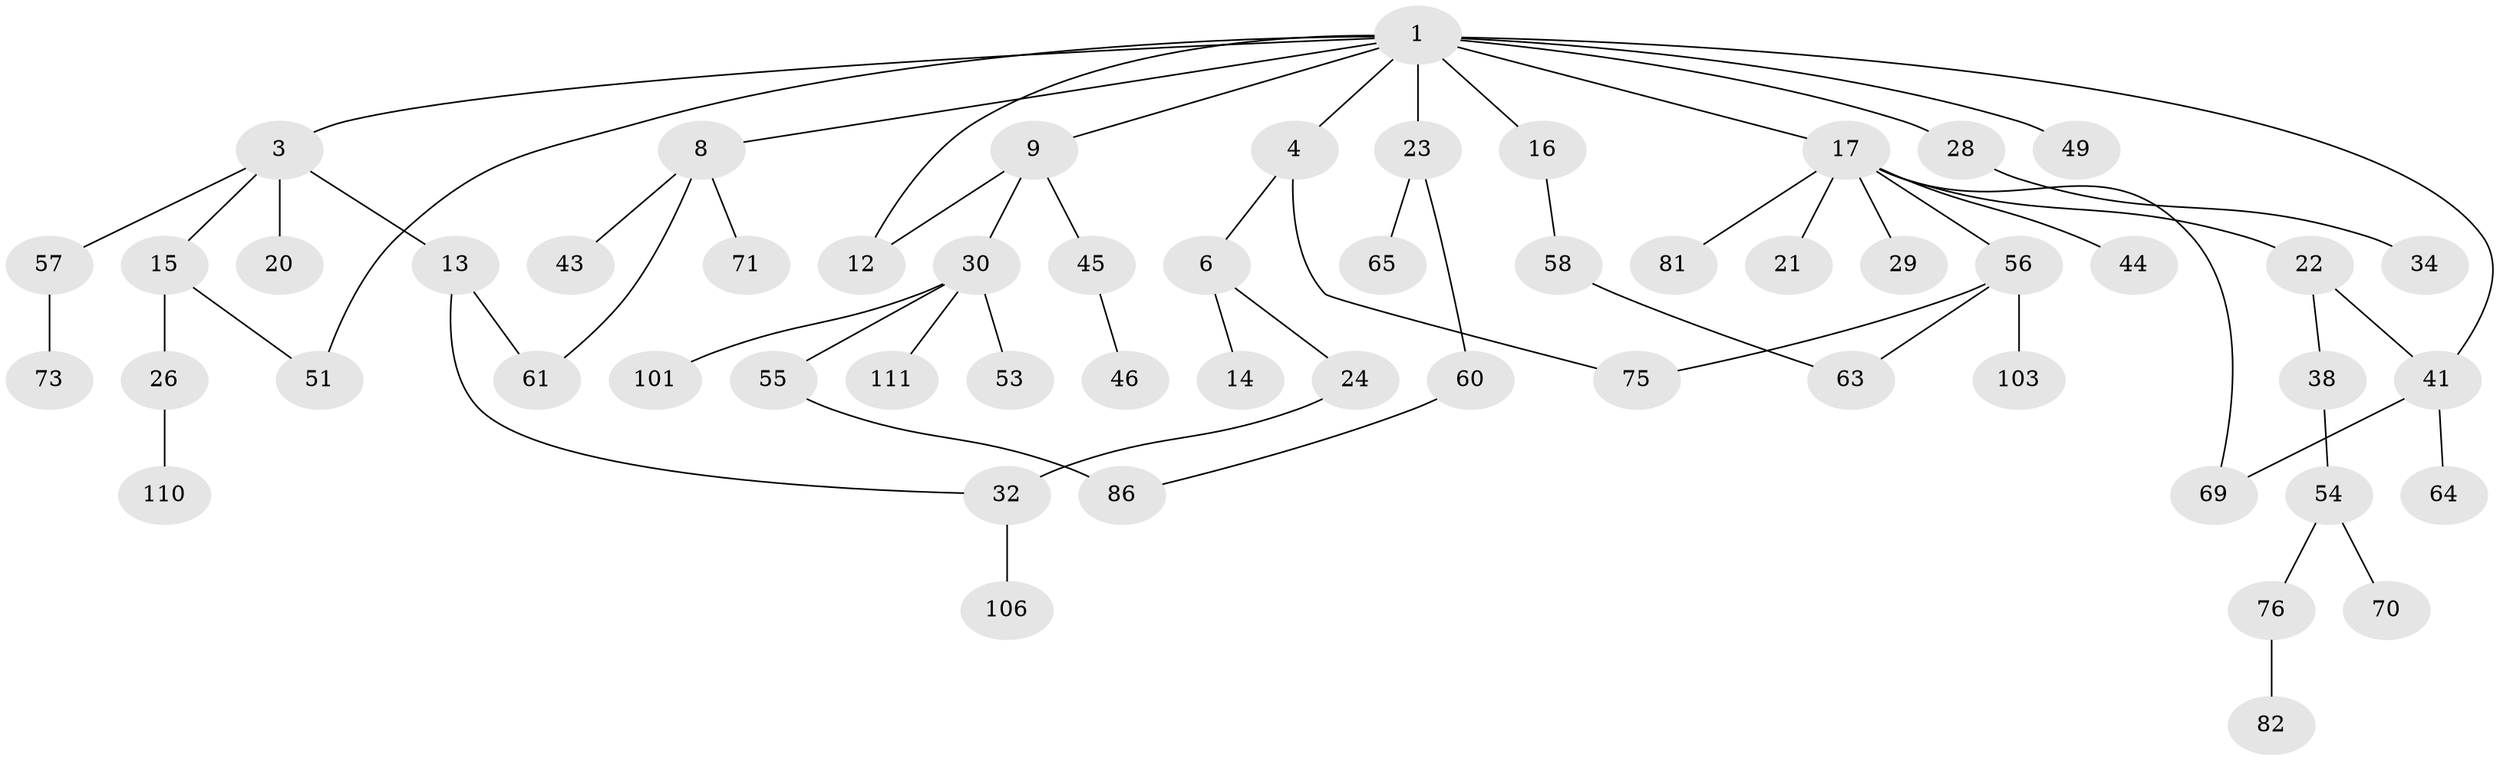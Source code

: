 // original degree distribution, {5: 0.08849557522123894, 4: 0.04424778761061947, 3: 0.10619469026548672, 6: 0.008849557522123894, 2: 0.36283185840707965, 1: 0.3805309734513274, 7: 0.008849557522123894}
// Generated by graph-tools (version 1.1) at 2025/13/03/09/25 04:13:24]
// undirected, 56 vertices, 64 edges
graph export_dot {
graph [start="1"]
  node [color=gray90,style=filled];
  1 [super="+7+2+85"];
  3;
  4;
  6 [super="+94+79"];
  8 [super="+90"];
  9 [super="+47+10"];
  12;
  13 [super="+25+96"];
  14;
  15;
  16 [super="+100"];
  17 [super="+18+19+27+66+37"];
  20;
  21;
  22;
  23 [super="+59"];
  24 [super="+88+104"];
  26;
  28 [super="+33"];
  29;
  30 [super="+40+39+35"];
  32 [super="+80+50+68+67"];
  34;
  38;
  41 [super="+48"];
  43;
  44;
  45;
  46 [super="+52"];
  49;
  51 [super="+112"];
  53;
  54;
  55;
  56 [super="+62"];
  57;
  58;
  60;
  61;
  63 [super="+72"];
  64;
  65 [super="+84+78"];
  69 [super="+97"];
  70;
  71 [super="+83"];
  73;
  75 [super="+99+87"];
  76;
  81 [super="+91"];
  82;
  86 [super="+89"];
  101;
  103;
  106;
  110;
  111;
  1 -- 3;
  1 -- 4;
  1 -- 16;
  1 -- 23;
  1 -- 9;
  1 -- 28;
  1 -- 49;
  1 -- 17 [weight=2];
  1 -- 51;
  1 -- 8;
  1 -- 41;
  1 -- 12;
  3 -- 13;
  3 -- 15;
  3 -- 20;
  3 -- 57;
  4 -- 6;
  4 -- 75;
  6 -- 14;
  6 -- 24;
  8 -- 43;
  8 -- 71;
  8 -- 61;
  9 -- 30;
  9 -- 45;
  9 -- 12;
  13 -- 32;
  13 -- 61;
  15 -- 26;
  15 -- 51;
  16 -- 58;
  17 -- 29;
  17 -- 69;
  17 -- 22;
  17 -- 56;
  17 -- 21;
  17 -- 44;
  17 -- 81;
  22 -- 38;
  22 -- 41;
  23 -- 60;
  23 -- 65;
  24 -- 32;
  26 -- 110;
  28 -- 34;
  30 -- 111;
  30 -- 101;
  30 -- 53;
  30 -- 55;
  32 -- 106;
  38 -- 54;
  41 -- 64;
  41 -- 69;
  45 -- 46;
  54 -- 70;
  54 -- 76;
  55 -- 86;
  56 -- 103;
  56 -- 75;
  56 -- 63;
  57 -- 73;
  58 -- 63;
  60 -- 86;
  76 -- 82;
}
